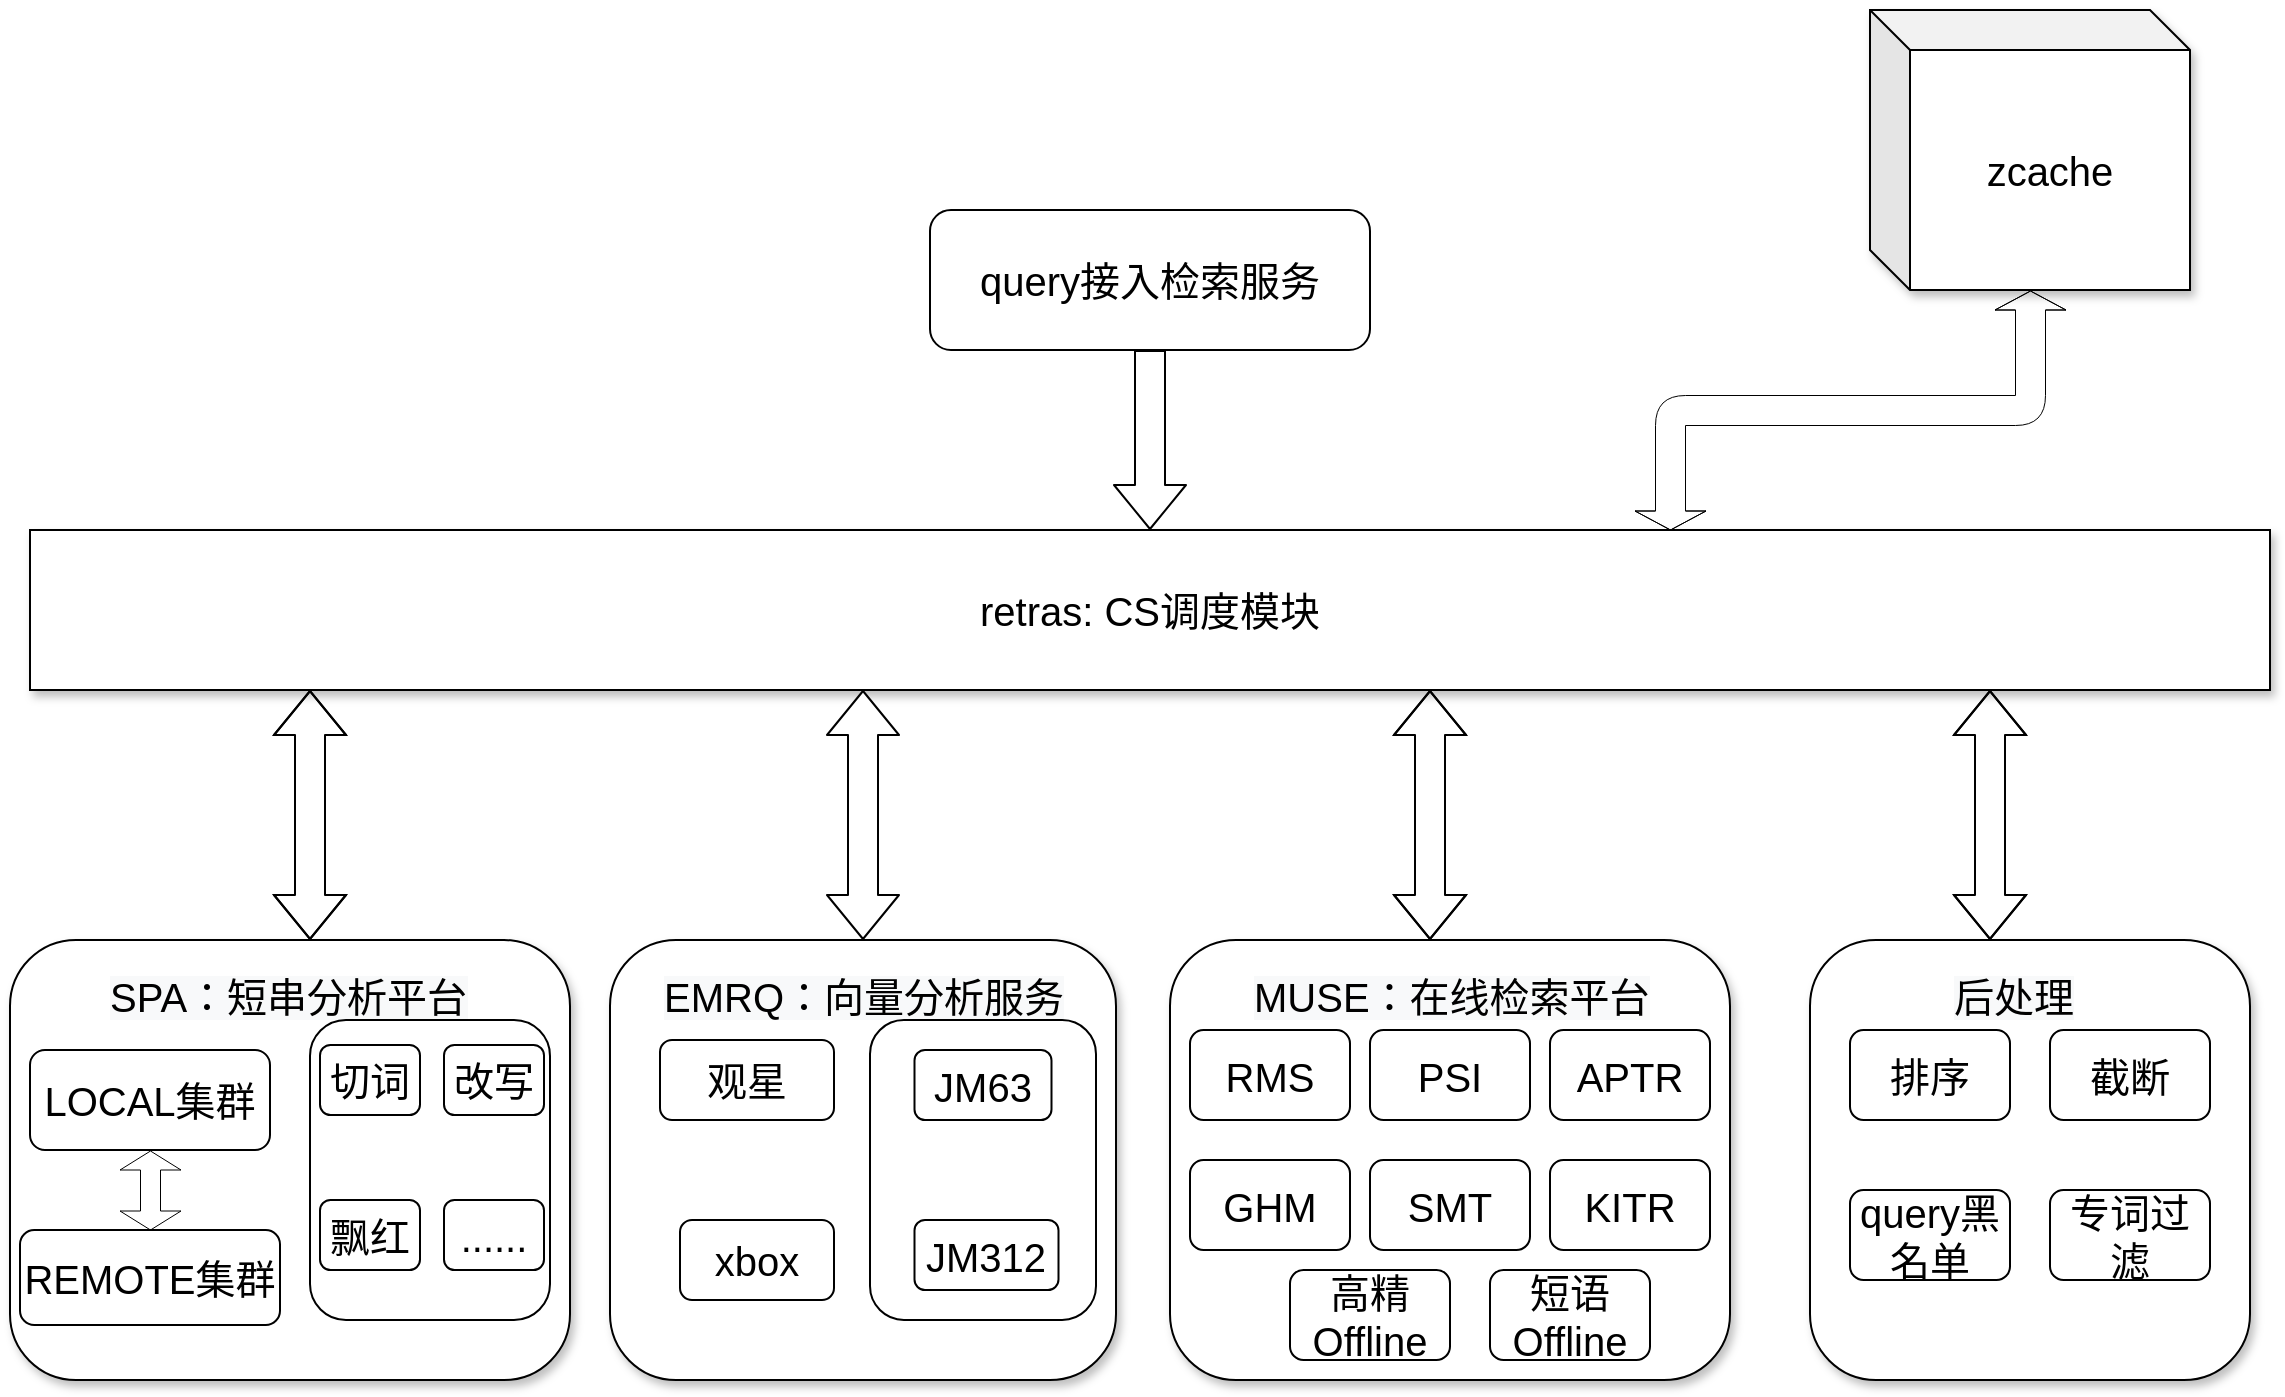 <mxfile version="14.9.9" type="github">
  <diagram id="X4-ADLWSvJZZrzfmn5Tm" name="Page-1">
    <mxGraphModel dx="2703" dy="1591" grid="1" gridSize="10" guides="1" tooltips="1" connect="1" arrows="1" fold="1" page="1" pageScale="1" pageWidth="827" pageHeight="1169" math="0" shadow="0">
      <root>
        <mxCell id="0" />
        <mxCell id="1" parent="0" />
        <mxCell id="eZSq4TChDH7j6ezGSI5d-34" style="edgeStyle=orthogonalEdgeStyle;shape=flexArrow;rounded=1;orthogonalLoop=1;jettySize=auto;html=1;fontSize=20;startArrow=block;endArrow=block;endFill=0;startSize=3;endSize=3;sourcePerimeterSpacing=0;strokeWidth=0.5;fillColor=#ffffff;width=15;" parent="1" source="AJnZPBCz2BAqhgxGS_UB-1" target="eZSq4TChDH7j6ezGSI5d-49" edge="1">
          <mxGeometry relative="1" as="geometry">
            <mxPoint x="1290" y="415" as="targetPoint" />
            <Array as="points">
              <mxPoint x="860" y="350" />
              <mxPoint x="1040" y="350" />
            </Array>
          </mxGeometry>
        </mxCell>
        <mxCell id="eZSq4TChDH7j6ezGSI5d-41" style="edgeStyle=orthogonalEdgeStyle;shape=flexArrow;rounded=1;orthogonalLoop=1;jettySize=auto;html=1;fontSize=20;startArrow=block;endArrow=block;endFill=0;startSize=7;endSize=7;sourcePerimeterSpacing=0;strokeWidth=1;targetPerimeterSpacing=0;fillColor=#ffffff;width=15;" parent="1" source="AJnZPBCz2BAqhgxGS_UB-1" target="eZSq4TChDH7j6ezGSI5d-37" edge="1">
          <mxGeometry relative="1" as="geometry">
            <Array as="points">
              <mxPoint x="740" y="550" />
              <mxPoint x="740" y="550" />
            </Array>
          </mxGeometry>
        </mxCell>
        <mxCell id="eZSq4TChDH7j6ezGSI5d-43" style="edgeStyle=orthogonalEdgeStyle;shape=flexArrow;rounded=1;orthogonalLoop=1;jettySize=auto;html=1;fontSize=20;startArrow=block;endArrow=block;endFill=0;startSize=7;endSize=7;sourcePerimeterSpacing=0;strokeWidth=1;targetPerimeterSpacing=0;fillColor=#ffffff;width=15;" parent="1" source="AJnZPBCz2BAqhgxGS_UB-1" target="eZSq4TChDH7j6ezGSI5d-42" edge="1">
          <mxGeometry relative="1" as="geometry">
            <Array as="points">
              <mxPoint x="1020" y="560" />
              <mxPoint x="1020" y="560" />
            </Array>
          </mxGeometry>
        </mxCell>
        <mxCell id="eZSq4TChDH7j6ezGSI5d-44" style="edgeStyle=orthogonalEdgeStyle;shape=flexArrow;rounded=1;orthogonalLoop=1;jettySize=auto;html=1;fontSize=20;startArrow=block;endArrow=block;endFill=0;startSize=7;endSize=7;sourcePerimeterSpacing=0;strokeWidth=1;targetPerimeterSpacing=0;fillColor=#ffffff;width=15;" parent="1" source="AJnZPBCz2BAqhgxGS_UB-1" target="eZSq4TChDH7j6ezGSI5d-38" edge="1">
          <mxGeometry relative="1" as="geometry">
            <Array as="points">
              <mxPoint x="180" y="570" />
              <mxPoint x="180" y="570" />
            </Array>
          </mxGeometry>
        </mxCell>
        <mxCell id="AJnZPBCz2BAqhgxGS_UB-1" value="retras: CS调度模块" style="rounded=0;whiteSpace=wrap;html=1;fontSize=20;shadow=1;sketch=0;glass=0;" parent="1" vertex="1">
          <mxGeometry x="40" y="410" width="1120" height="80" as="geometry" />
        </mxCell>
        <mxCell id="eZSq4TChDH7j6ezGSI5d-7" style="edgeStyle=orthogonalEdgeStyle;shape=flexArrow;rounded=1;orthogonalLoop=1;jettySize=auto;html=1;exitX=0.5;exitY=1;exitDx=0;exitDy=0;entryX=0.5;entryY=0;entryDx=0;entryDy=0;fontSize=20;endSize=7;startSize=7;targetPerimeterSpacing=0;strokeWidth=1;fillColor=#ffffff;width=15;" parent="1" source="eZSq4TChDH7j6ezGSI5d-3" target="AJnZPBCz2BAqhgxGS_UB-1" edge="1">
          <mxGeometry relative="1" as="geometry" />
        </mxCell>
        <mxCell id="eZSq4TChDH7j6ezGSI5d-3" value="query接入检索服务" style="rounded=1;whiteSpace=wrap;html=1;fontSize=20;" parent="1" vertex="1">
          <mxGeometry x="490" y="250" width="220" height="70" as="geometry" />
        </mxCell>
        <mxCell id="eZSq4TChDH7j6ezGSI5d-58" style="edgeStyle=orthogonalEdgeStyle;shape=flexArrow;rounded=1;orthogonalLoop=1;jettySize=auto;html=1;fontSize=20;startArrow=block;endArrow=block;endFill=0;startSize=7;endSize=7;sourcePerimeterSpacing=0;strokeWidth=1;targetPerimeterSpacing=0;fillColor=#ffffff;width=15;" parent="1" source="eZSq4TChDH7j6ezGSI5d-36" target="AJnZPBCz2BAqhgxGS_UB-1" edge="1">
          <mxGeometry relative="1" as="geometry">
            <Array as="points">
              <mxPoint x="420" y="460" />
              <mxPoint x="420" y="460" />
            </Array>
          </mxGeometry>
        </mxCell>
        <mxCell id="eZSq4TChDH7j6ezGSI5d-36" value="" style="rounded=1;whiteSpace=wrap;html=1;fontSize=20;shadow=1;glass=0;sketch=0;" parent="1" vertex="1">
          <mxGeometry x="330" y="615" width="253" height="220" as="geometry" />
        </mxCell>
        <mxCell id="eZSq4TChDH7j6ezGSI5d-37" value="" style="rounded=1;whiteSpace=wrap;html=1;fontSize=20;shadow=1;" parent="1" vertex="1">
          <mxGeometry x="610" y="615" width="280" height="220" as="geometry" />
        </mxCell>
        <mxCell id="eZSq4TChDH7j6ezGSI5d-38" value="" style="rounded=1;whiteSpace=wrap;html=1;fontSize=20;shadow=1;" parent="1" vertex="1">
          <mxGeometry x="30" y="615" width="280" height="220" as="geometry" />
        </mxCell>
        <mxCell id="eZSq4TChDH7j6ezGSI5d-42" value="" style="rounded=1;whiteSpace=wrap;html=1;fontSize=20;shadow=1;" parent="1" vertex="1">
          <mxGeometry x="930" y="615" width="220" height="220" as="geometry" />
        </mxCell>
        <mxCell id="eZSq4TChDH7j6ezGSI5d-47" style="edgeStyle=orthogonalEdgeStyle;shape=flexArrow;rounded=1;orthogonalLoop=1;jettySize=auto;html=1;fontSize=20;startArrow=block;endArrow=block;endFill=0;startSize=3;endSize=3;sourcePerimeterSpacing=0;strokeWidth=0.5;fillColor=#ffffff;" parent="1" source="eZSq4TChDH7j6ezGSI5d-45" target="eZSq4TChDH7j6ezGSI5d-46" edge="1">
          <mxGeometry relative="1" as="geometry" />
        </mxCell>
        <mxCell id="eZSq4TChDH7j6ezGSI5d-45" value="LOCAL集群" style="rounded=1;whiteSpace=wrap;html=1;fontSize=20;" parent="1" vertex="1">
          <mxGeometry x="40" y="670" width="120" height="50" as="geometry" />
        </mxCell>
        <mxCell id="eZSq4TChDH7j6ezGSI5d-46" value="REMOTE集群" style="rounded=1;whiteSpace=wrap;html=1;fontSize=20;" parent="1" vertex="1">
          <mxGeometry x="35" y="760" width="130" height="47.5" as="geometry" />
        </mxCell>
        <mxCell id="eZSq4TChDH7j6ezGSI5d-48" value="&lt;meta charset=&quot;utf-8&quot; style=&quot;font-size: 20px;&quot;&gt;&lt;span style=&quot;color: rgb(0, 0, 0); font-family: helvetica; font-size: 20px; font-style: normal; font-weight: 400; letter-spacing: normal; text-align: center; text-indent: 0px; text-transform: none; word-spacing: 0px; background-color: rgb(248, 249, 250); display: inline; float: none;&quot;&gt;SPA：短串分析平台&lt;/span&gt;" style="text;whiteSpace=wrap;html=1;fontSize=20;" parent="1" vertex="1">
          <mxGeometry x="77.5" y="625" width="185" height="30" as="geometry" />
        </mxCell>
        <mxCell id="eZSq4TChDH7j6ezGSI5d-49" value="zcache" style="shape=cube;whiteSpace=wrap;html=1;boundedLbl=1;backgroundOutline=1;darkOpacity=0.05;darkOpacity2=0.1;rounded=1;shadow=1;glass=0;sketch=0;fontSize=20;" parent="1" vertex="1">
          <mxGeometry x="960" y="150" width="160" height="140" as="geometry" />
        </mxCell>
        <mxCell id="eZSq4TChDH7j6ezGSI5d-59" value="&lt;span style=&quot;color: rgb(0, 0, 0); font-family: helvetica; font-size: 20px; font-style: normal; font-weight: 400; letter-spacing: normal; text-align: center; text-indent: 0px; text-transform: none; word-spacing: 0px; background-color: rgb(248, 249, 250); display: inline; float: none;&quot;&gt;EMRQ：向量分析服务&lt;/span&gt;" style="text;whiteSpace=wrap;html=1;fontSize=20;" parent="1" vertex="1">
          <mxGeometry x="355" y="625" width="215.5" height="30" as="geometry" />
        </mxCell>
        <mxCell id="eZSq4TChDH7j6ezGSI5d-60" value="" style="rounded=1;whiteSpace=wrap;html=1;shadow=0;glass=0;sketch=0;fontSize=20;gradientColor=none;" parent="1" vertex="1">
          <mxGeometry x="180" y="655" width="120" height="150" as="geometry" />
        </mxCell>
        <mxCell id="eZSq4TChDH7j6ezGSI5d-61" value="切词" style="rounded=1;whiteSpace=wrap;html=1;shadow=0;glass=0;sketch=0;fontSize=20;" parent="1" vertex="1">
          <mxGeometry x="185" y="667.5" width="50" height="35" as="geometry" />
        </mxCell>
        <mxCell id="eZSq4TChDH7j6ezGSI5d-62" value="改写" style="rounded=1;whiteSpace=wrap;html=1;shadow=0;glass=0;sketch=0;fontSize=20;" parent="1" vertex="1">
          <mxGeometry x="247" y="667.5" width="50" height="35" as="geometry" />
        </mxCell>
        <mxCell id="eZSq4TChDH7j6ezGSI5d-63" value="飘红" style="rounded=1;whiteSpace=wrap;html=1;shadow=0;glass=0;sketch=0;fontSize=20;" parent="1" vertex="1">
          <mxGeometry x="185" y="745" width="50" height="35" as="geometry" />
        </mxCell>
        <mxCell id="eZSq4TChDH7j6ezGSI5d-64" value="......" style="rounded=1;whiteSpace=wrap;html=1;shadow=0;glass=0;sketch=0;fontSize=20;" parent="1" vertex="1">
          <mxGeometry x="247" y="745" width="50" height="35" as="geometry" />
        </mxCell>
        <mxCell id="eZSq4TChDH7j6ezGSI5d-68" value="" style="rounded=1;whiteSpace=wrap;html=1;shadow=0;glass=0;sketch=0;fontSize=20;gradientColor=none;" parent="1" vertex="1">
          <mxGeometry x="460" y="655" width="113" height="150" as="geometry" />
        </mxCell>
        <mxCell id="eZSq4TChDH7j6ezGSI5d-69" value="&lt;span style=&quot;color: rgb(0, 0, 0); font-family: helvetica; font-size: 20px; font-style: normal; font-weight: 400; letter-spacing: normal; text-align: center; text-indent: 0px; text-transform: none; word-spacing: 0px; background-color: rgb(248, 249, 250); display: inline; float: none;&quot;&gt;MUSE：在线检索平台&lt;/span&gt;" style="text;whiteSpace=wrap;html=1;fontSize=20;" parent="1" vertex="1">
          <mxGeometry x="650" y="625" width="200" height="30" as="geometry" />
        </mxCell>
        <mxCell id="eZSq4TChDH7j6ezGSI5d-70" value="&lt;span style=&quot;color: rgb(0, 0, 0); font-family: helvetica; font-size: 20px; font-style: normal; font-weight: 400; letter-spacing: normal; text-align: center; text-indent: 0px; text-transform: none; word-spacing: 0px; background-color: rgb(248, 249, 250); display: inline; float: none;&quot;&gt;后处理&lt;/span&gt;" style="text;whiteSpace=wrap;html=1;fontSize=20;" parent="1" vertex="1">
          <mxGeometry x="1000" y="625" width="120" height="30" as="geometry" />
        </mxCell>
        <mxCell id="vh51FeJ_e3sgpooZYQ3Y-2" value="query黑名单" style="rounded=1;whiteSpace=wrap;html=1;shadow=0;glass=0;sketch=0;fontSize=20;" vertex="1" parent="1">
          <mxGeometry x="950" y="740" width="80" height="45" as="geometry" />
        </mxCell>
        <mxCell id="vh51FeJ_e3sgpooZYQ3Y-3" value="专词过滤" style="rounded=1;whiteSpace=wrap;html=1;shadow=0;glass=0;sketch=0;fontSize=20;" vertex="1" parent="1">
          <mxGeometry x="1050" y="740" width="80" height="45" as="geometry" />
        </mxCell>
        <mxCell id="vh51FeJ_e3sgpooZYQ3Y-4" value="排序" style="rounded=1;whiteSpace=wrap;html=1;shadow=0;glass=0;sketch=0;fontSize=20;" vertex="1" parent="1">
          <mxGeometry x="950" y="660" width="80" height="45" as="geometry" />
        </mxCell>
        <mxCell id="vh51FeJ_e3sgpooZYQ3Y-5" value="截断" style="rounded=1;whiteSpace=wrap;html=1;shadow=0;glass=0;sketch=0;fontSize=20;" vertex="1" parent="1">
          <mxGeometry x="1050" y="660" width="80" height="45" as="geometry" />
        </mxCell>
        <mxCell id="vh51FeJ_e3sgpooZYQ3Y-6" value="RMS" style="rounded=1;whiteSpace=wrap;html=1;shadow=0;glass=0;sketch=0;fontSize=20;" vertex="1" parent="1">
          <mxGeometry x="620" y="660" width="80" height="45" as="geometry" />
        </mxCell>
        <mxCell id="vh51FeJ_e3sgpooZYQ3Y-7" value="PSI" style="rounded=1;whiteSpace=wrap;html=1;shadow=0;glass=0;sketch=0;fontSize=20;" vertex="1" parent="1">
          <mxGeometry x="710" y="660" width="80" height="45" as="geometry" />
        </mxCell>
        <mxCell id="vh51FeJ_e3sgpooZYQ3Y-8" value="GHM" style="rounded=1;whiteSpace=wrap;html=1;shadow=0;glass=0;sketch=0;fontSize=20;" vertex="1" parent="1">
          <mxGeometry x="620" y="725" width="80" height="45" as="geometry" />
        </mxCell>
        <mxCell id="vh51FeJ_e3sgpooZYQ3Y-9" value="KITR" style="rounded=1;whiteSpace=wrap;html=1;shadow=0;glass=0;sketch=0;fontSize=20;" vertex="1" parent="1">
          <mxGeometry x="800" y="725" width="80" height="45" as="geometry" />
        </mxCell>
        <mxCell id="vh51FeJ_e3sgpooZYQ3Y-11" value="观星" style="rounded=1;whiteSpace=wrap;html=1;fontSize=20;" vertex="1" parent="1">
          <mxGeometry x="355" y="665" width="87" height="40" as="geometry" />
        </mxCell>
        <mxCell id="vh51FeJ_e3sgpooZYQ3Y-12" value="xbox" style="rounded=1;whiteSpace=wrap;html=1;fontSize=20;" vertex="1" parent="1">
          <mxGeometry x="365" y="755" width="77" height="40" as="geometry" />
        </mxCell>
        <mxCell id="vh51FeJ_e3sgpooZYQ3Y-14" value="JM63" style="rounded=1;whiteSpace=wrap;html=1;shadow=0;glass=0;sketch=0;fontSize=20;" vertex="1" parent="1">
          <mxGeometry x="482.25" y="670" width="68.5" height="35" as="geometry" />
        </mxCell>
        <mxCell id="vh51FeJ_e3sgpooZYQ3Y-15" value="JM312" style="rounded=1;whiteSpace=wrap;html=1;shadow=0;glass=0;sketch=0;fontSize=20;" vertex="1" parent="1">
          <mxGeometry x="482.25" y="755" width="72" height="35" as="geometry" />
        </mxCell>
        <mxCell id="vh51FeJ_e3sgpooZYQ3Y-16" value="APTR" style="rounded=1;whiteSpace=wrap;html=1;shadow=0;glass=0;sketch=0;fontSize=20;" vertex="1" parent="1">
          <mxGeometry x="800" y="660" width="80" height="45" as="geometry" />
        </mxCell>
        <mxCell id="vh51FeJ_e3sgpooZYQ3Y-17" value="SMT" style="rounded=1;whiteSpace=wrap;html=1;shadow=0;glass=0;sketch=0;fontSize=20;" vertex="1" parent="1">
          <mxGeometry x="710" y="725" width="80" height="45" as="geometry" />
        </mxCell>
        <mxCell id="vh51FeJ_e3sgpooZYQ3Y-18" value="高精Offline" style="rounded=1;whiteSpace=wrap;html=1;shadow=0;glass=0;sketch=0;fontSize=20;" vertex="1" parent="1">
          <mxGeometry x="670" y="780" width="80" height="45" as="geometry" />
        </mxCell>
        <mxCell id="vh51FeJ_e3sgpooZYQ3Y-19" value="短语Offline" style="rounded=1;whiteSpace=wrap;html=1;shadow=0;glass=0;sketch=0;fontSize=20;" vertex="1" parent="1">
          <mxGeometry x="770" y="780" width="80" height="45" as="geometry" />
        </mxCell>
      </root>
    </mxGraphModel>
  </diagram>
</mxfile>
